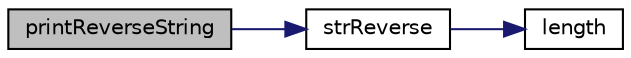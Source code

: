digraph "printReverseString"
{
  edge [fontname="Helvetica",fontsize="10",labelfontname="Helvetica",labelfontsize="10"];
  node [fontname="Helvetica",fontsize="10",shape=record];
  rankdir="LR";
  Node1 [label="printReverseString",height=0.2,width=0.4,color="black", fillcolor="grey75", style="filled" fontcolor="black"];
  Node1 -> Node2 [color="midnightblue",fontsize="10",style="solid",fontname="Helvetica"];
  Node2 [label="strReverse",height=0.2,width=0.4,color="black", fillcolor="white", style="filled",URL="$TestArrayList_8c.html#a4ed32c92e34d1280faa128997cd0e2e8"];
  Node2 -> Node3 [color="midnightblue",fontsize="10",style="solid",fontname="Helvetica"];
  Node3 [label="length",height=0.2,width=0.4,color="black", fillcolor="white", style="filled",URL="$BinTree_8h.html#a5b6e22532bd599ff63cab25ddcc031e9"];
}

